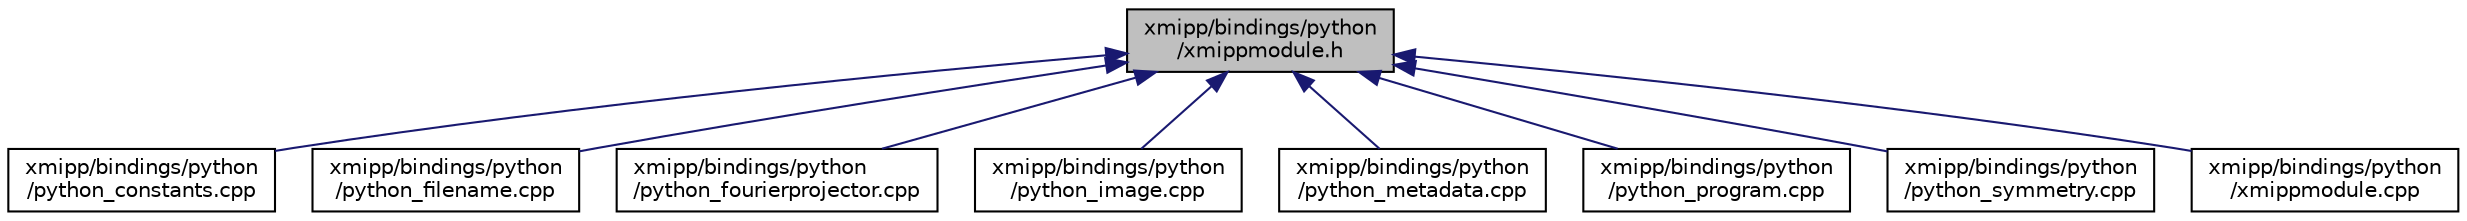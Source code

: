 digraph "xmipp/bindings/python/xmippmodule.h"
{
  edge [fontname="Helvetica",fontsize="10",labelfontname="Helvetica",labelfontsize="10"];
  node [fontname="Helvetica",fontsize="10",shape=record];
  Node118 [label="xmipp/bindings/python\l/xmippmodule.h",height=0.2,width=0.4,color="black", fillcolor="grey75", style="filled", fontcolor="black"];
  Node118 -> Node119 [dir="back",color="midnightblue",fontsize="10",style="solid",fontname="Helvetica"];
  Node119 [label="xmipp/bindings/python\l/python_constants.cpp",height=0.2,width=0.4,color="black", fillcolor="white", style="filled",URL="$python__constants_8cpp.html"];
  Node118 -> Node120 [dir="back",color="midnightblue",fontsize="10",style="solid",fontname="Helvetica"];
  Node120 [label="xmipp/bindings/python\l/python_filename.cpp",height=0.2,width=0.4,color="black", fillcolor="white", style="filled",URL="$python__filename_8cpp.html"];
  Node118 -> Node121 [dir="back",color="midnightblue",fontsize="10",style="solid",fontname="Helvetica"];
  Node121 [label="xmipp/bindings/python\l/python_fourierprojector.cpp",height=0.2,width=0.4,color="black", fillcolor="white", style="filled",URL="$python__fourierprojector_8cpp.html"];
  Node118 -> Node122 [dir="back",color="midnightblue",fontsize="10",style="solid",fontname="Helvetica"];
  Node122 [label="xmipp/bindings/python\l/python_image.cpp",height=0.2,width=0.4,color="black", fillcolor="white", style="filled",URL="$python__image_8cpp.html"];
  Node118 -> Node123 [dir="back",color="midnightblue",fontsize="10",style="solid",fontname="Helvetica"];
  Node123 [label="xmipp/bindings/python\l/python_metadata.cpp",height=0.2,width=0.4,color="black", fillcolor="white", style="filled",URL="$python__metadata_8cpp.html"];
  Node118 -> Node124 [dir="back",color="midnightblue",fontsize="10",style="solid",fontname="Helvetica"];
  Node124 [label="xmipp/bindings/python\l/python_program.cpp",height=0.2,width=0.4,color="black", fillcolor="white", style="filled",URL="$python__program_8cpp.html"];
  Node118 -> Node125 [dir="back",color="midnightblue",fontsize="10",style="solid",fontname="Helvetica"];
  Node125 [label="xmipp/bindings/python\l/python_symmetry.cpp",height=0.2,width=0.4,color="black", fillcolor="white", style="filled",URL="$python__symmetry_8cpp.html"];
  Node118 -> Node126 [dir="back",color="midnightblue",fontsize="10",style="solid",fontname="Helvetica"];
  Node126 [label="xmipp/bindings/python\l/xmippmodule.cpp",height=0.2,width=0.4,color="black", fillcolor="white", style="filled",URL="$xmippmodule_8cpp.html"];
}
